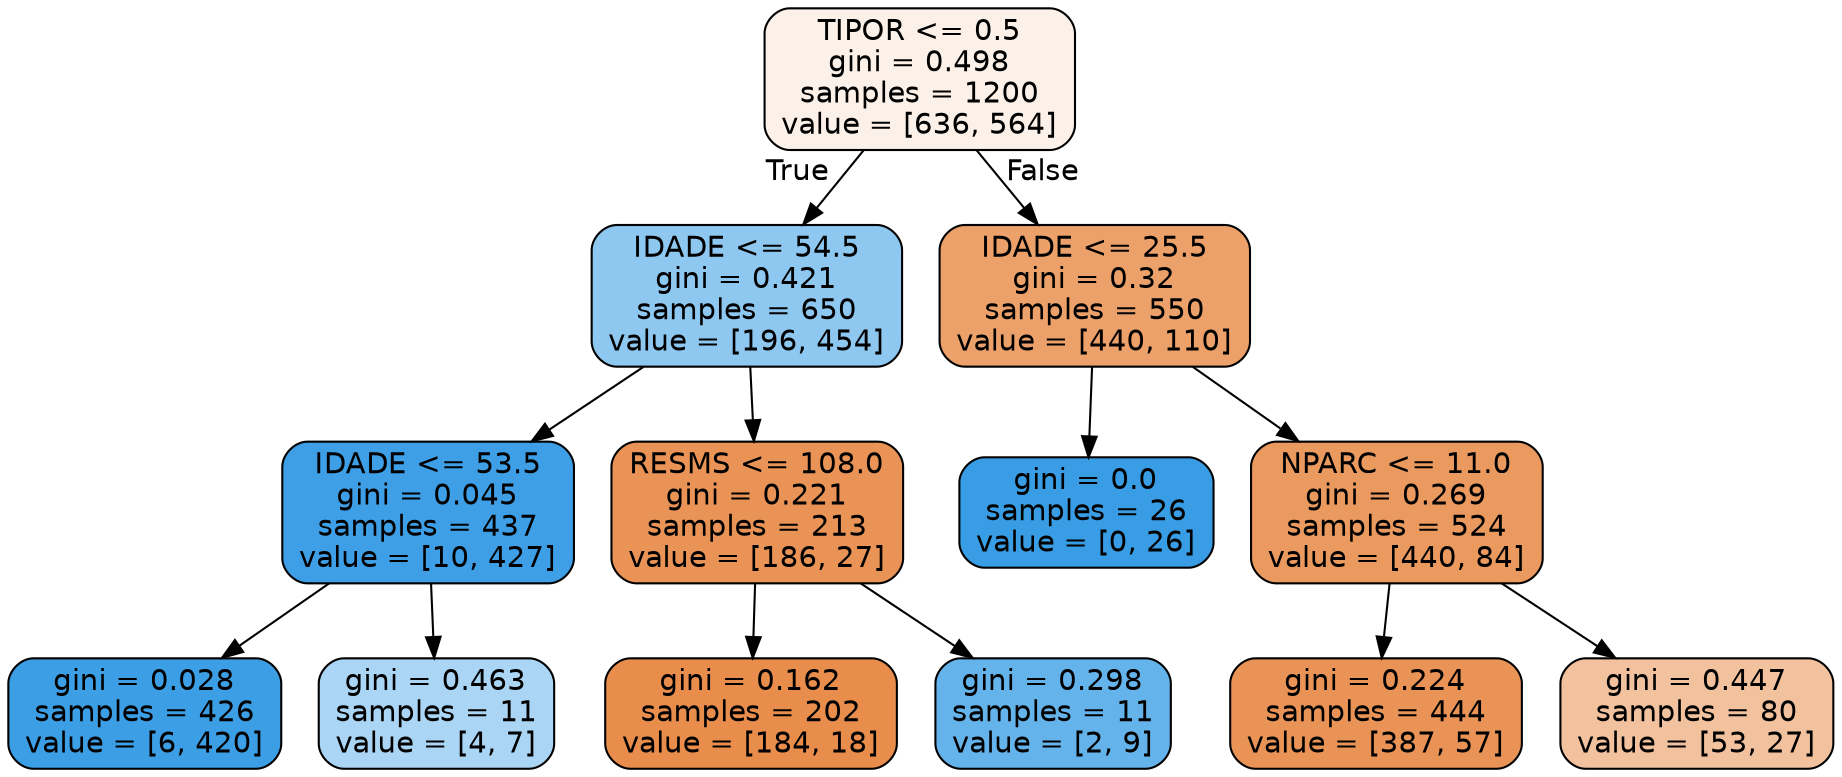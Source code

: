digraph Tree {
node [shape=box, style="filled, rounded", color="black", fontname="helvetica"] ;
edge [fontname="helvetica"] ;
0 [label="TIPOR <= 0.5\ngini = 0.498\nsamples = 1200\nvalue = [636, 564]", fillcolor="#fcf1e9"] ;
1 [label="IDADE <= 54.5\ngini = 0.421\nsamples = 650\nvalue = [196, 454]", fillcolor="#8ec7f0"] ;
0 -> 1 [labeldistance=2.5, labelangle=45, headlabel="True"] ;
2 [label="IDADE <= 53.5\ngini = 0.045\nsamples = 437\nvalue = [10, 427]", fillcolor="#3e9fe6"] ;
1 -> 2 ;
3 [label="gini = 0.028\nsamples = 426\nvalue = [6, 420]", fillcolor="#3c9ee5"] ;
2 -> 3 ;
4 [label="gini = 0.463\nsamples = 11\nvalue = [4, 7]", fillcolor="#aad5f4"] ;
2 -> 4 ;
5 [label="RESMS <= 108.0\ngini = 0.221\nsamples = 213\nvalue = [186, 27]", fillcolor="#e99356"] ;
1 -> 5 ;
6 [label="gini = 0.162\nsamples = 202\nvalue = [184, 18]", fillcolor="#e88d4c"] ;
5 -> 6 ;
7 [label="gini = 0.298\nsamples = 11\nvalue = [2, 9]", fillcolor="#65b3eb"] ;
5 -> 7 ;
8 [label="IDADE <= 25.5\ngini = 0.32\nsamples = 550\nvalue = [440, 110]", fillcolor="#eca06a"] ;
0 -> 8 [labeldistance=2.5, labelangle=-45, headlabel="False"] ;
9 [label="gini = 0.0\nsamples = 26\nvalue = [0, 26]", fillcolor="#399de5"] ;
8 -> 9 ;
10 [label="NPARC <= 11.0\ngini = 0.269\nsamples = 524\nvalue = [440, 84]", fillcolor="#ea995f"] ;
8 -> 10 ;
11 [label="gini = 0.224\nsamples = 444\nvalue = [387, 57]", fillcolor="#e99456"] ;
10 -> 11 ;
12 [label="gini = 0.447\nsamples = 80\nvalue = [53, 27]", fillcolor="#f2c19e"] ;
10 -> 12 ;
}